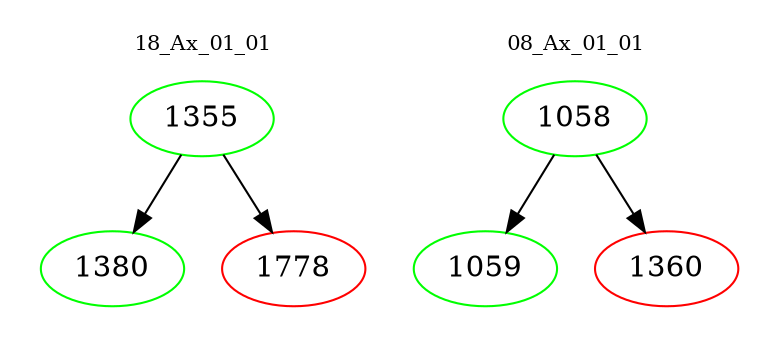 digraph{
subgraph cluster_0 {
color = white
label = "18_Ax_01_01";
fontsize=10;
T0_1355 [label="1355", color="green"]
T0_1355 -> T0_1380 [color="black"]
T0_1380 [label="1380", color="green"]
T0_1355 -> T0_1778 [color="black"]
T0_1778 [label="1778", color="red"]
}
subgraph cluster_1 {
color = white
label = "08_Ax_01_01";
fontsize=10;
T1_1058 [label="1058", color="green"]
T1_1058 -> T1_1059 [color="black"]
T1_1059 [label="1059", color="green"]
T1_1058 -> T1_1360 [color="black"]
T1_1360 [label="1360", color="red"]
}
}
